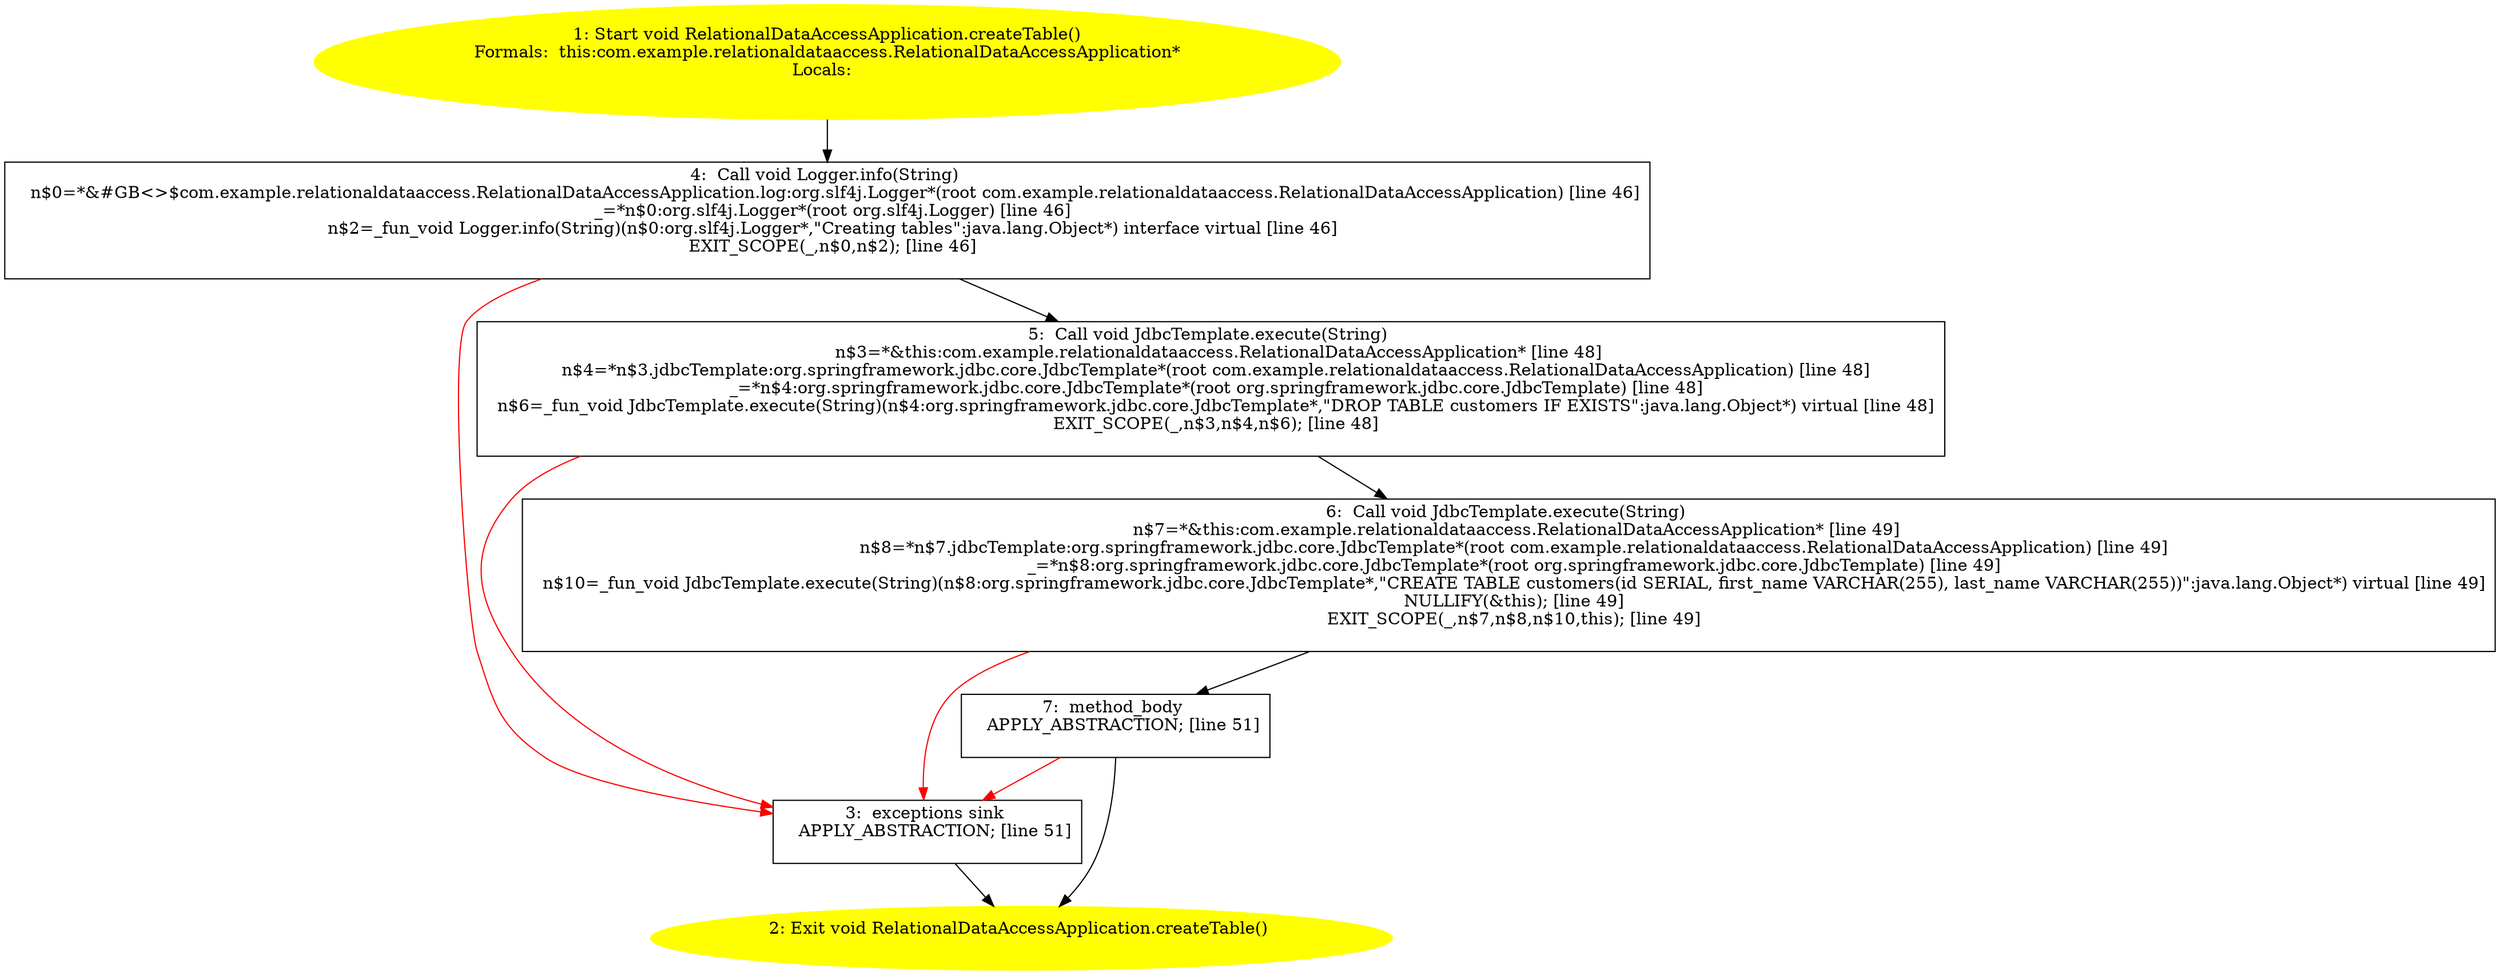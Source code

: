 /* @generated */
digraph cfg {
"com.example.relationaldataaccess.RelationalDataAccessApplication.createTable():void.cdd78ebb75b40ddc0b918dc92147af9a_1" [label="1: Start void RelationalDataAccessApplication.createTable()\nFormals:  this:com.example.relationaldataaccess.RelationalDataAccessApplication*\nLocals:  \n  " color=yellow style=filled]
	

	 "com.example.relationaldataaccess.RelationalDataAccessApplication.createTable():void.cdd78ebb75b40ddc0b918dc92147af9a_1" -> "com.example.relationaldataaccess.RelationalDataAccessApplication.createTable():void.cdd78ebb75b40ddc0b918dc92147af9a_4" ;
"com.example.relationaldataaccess.RelationalDataAccessApplication.createTable():void.cdd78ebb75b40ddc0b918dc92147af9a_2" [label="2: Exit void RelationalDataAccessApplication.createTable() \n  " color=yellow style=filled]
	

"com.example.relationaldataaccess.RelationalDataAccessApplication.createTable():void.cdd78ebb75b40ddc0b918dc92147af9a_3" [label="3:  exceptions sink \n   APPLY_ABSTRACTION; [line 51]\n " shape="box"]
	

	 "com.example.relationaldataaccess.RelationalDataAccessApplication.createTable():void.cdd78ebb75b40ddc0b918dc92147af9a_3" -> "com.example.relationaldataaccess.RelationalDataAccessApplication.createTable():void.cdd78ebb75b40ddc0b918dc92147af9a_2" ;
"com.example.relationaldataaccess.RelationalDataAccessApplication.createTable():void.cdd78ebb75b40ddc0b918dc92147af9a_4" [label="4:  Call void Logger.info(String) \n   n$0=*&#GB<>$com.example.relationaldataaccess.RelationalDataAccessApplication.log:org.slf4j.Logger*(root com.example.relationaldataaccess.RelationalDataAccessApplication) [line 46]\n  _=*n$0:org.slf4j.Logger*(root org.slf4j.Logger) [line 46]\n  n$2=_fun_void Logger.info(String)(n$0:org.slf4j.Logger*,\"Creating tables\":java.lang.Object*) interface virtual [line 46]\n  EXIT_SCOPE(_,n$0,n$2); [line 46]\n " shape="box"]
	

	 "com.example.relationaldataaccess.RelationalDataAccessApplication.createTable():void.cdd78ebb75b40ddc0b918dc92147af9a_4" -> "com.example.relationaldataaccess.RelationalDataAccessApplication.createTable():void.cdd78ebb75b40ddc0b918dc92147af9a_5" ;
	 "com.example.relationaldataaccess.RelationalDataAccessApplication.createTable():void.cdd78ebb75b40ddc0b918dc92147af9a_4" -> "com.example.relationaldataaccess.RelationalDataAccessApplication.createTable():void.cdd78ebb75b40ddc0b918dc92147af9a_3" [color="red" ];
"com.example.relationaldataaccess.RelationalDataAccessApplication.createTable():void.cdd78ebb75b40ddc0b918dc92147af9a_5" [label="5:  Call void JdbcTemplate.execute(String) \n   n$3=*&this:com.example.relationaldataaccess.RelationalDataAccessApplication* [line 48]\n  n$4=*n$3.jdbcTemplate:org.springframework.jdbc.core.JdbcTemplate*(root com.example.relationaldataaccess.RelationalDataAccessApplication) [line 48]\n  _=*n$4:org.springframework.jdbc.core.JdbcTemplate*(root org.springframework.jdbc.core.JdbcTemplate) [line 48]\n  n$6=_fun_void JdbcTemplate.execute(String)(n$4:org.springframework.jdbc.core.JdbcTemplate*,\"DROP TABLE customers IF EXISTS\":java.lang.Object*) virtual [line 48]\n  EXIT_SCOPE(_,n$3,n$4,n$6); [line 48]\n " shape="box"]
	

	 "com.example.relationaldataaccess.RelationalDataAccessApplication.createTable():void.cdd78ebb75b40ddc0b918dc92147af9a_5" -> "com.example.relationaldataaccess.RelationalDataAccessApplication.createTable():void.cdd78ebb75b40ddc0b918dc92147af9a_6" ;
	 "com.example.relationaldataaccess.RelationalDataAccessApplication.createTable():void.cdd78ebb75b40ddc0b918dc92147af9a_5" -> "com.example.relationaldataaccess.RelationalDataAccessApplication.createTable():void.cdd78ebb75b40ddc0b918dc92147af9a_3" [color="red" ];
"com.example.relationaldataaccess.RelationalDataAccessApplication.createTable():void.cdd78ebb75b40ddc0b918dc92147af9a_6" [label="6:  Call void JdbcTemplate.execute(String) \n   n$7=*&this:com.example.relationaldataaccess.RelationalDataAccessApplication* [line 49]\n  n$8=*n$7.jdbcTemplate:org.springframework.jdbc.core.JdbcTemplate*(root com.example.relationaldataaccess.RelationalDataAccessApplication) [line 49]\n  _=*n$8:org.springframework.jdbc.core.JdbcTemplate*(root org.springframework.jdbc.core.JdbcTemplate) [line 49]\n  n$10=_fun_void JdbcTemplate.execute(String)(n$8:org.springframework.jdbc.core.JdbcTemplate*,\"CREATE TABLE customers(id SERIAL, first_name VARCHAR(255), last_name VARCHAR(255))\":java.lang.Object*) virtual [line 49]\n  NULLIFY(&this); [line 49]\n  EXIT_SCOPE(_,n$7,n$8,n$10,this); [line 49]\n " shape="box"]
	

	 "com.example.relationaldataaccess.RelationalDataAccessApplication.createTable():void.cdd78ebb75b40ddc0b918dc92147af9a_6" -> "com.example.relationaldataaccess.RelationalDataAccessApplication.createTable():void.cdd78ebb75b40ddc0b918dc92147af9a_7" ;
	 "com.example.relationaldataaccess.RelationalDataAccessApplication.createTable():void.cdd78ebb75b40ddc0b918dc92147af9a_6" -> "com.example.relationaldataaccess.RelationalDataAccessApplication.createTable():void.cdd78ebb75b40ddc0b918dc92147af9a_3" [color="red" ];
"com.example.relationaldataaccess.RelationalDataAccessApplication.createTable():void.cdd78ebb75b40ddc0b918dc92147af9a_7" [label="7:  method_body \n   APPLY_ABSTRACTION; [line 51]\n " shape="box"]
	

	 "com.example.relationaldataaccess.RelationalDataAccessApplication.createTable():void.cdd78ebb75b40ddc0b918dc92147af9a_7" -> "com.example.relationaldataaccess.RelationalDataAccessApplication.createTable():void.cdd78ebb75b40ddc0b918dc92147af9a_2" ;
	 "com.example.relationaldataaccess.RelationalDataAccessApplication.createTable():void.cdd78ebb75b40ddc0b918dc92147af9a_7" -> "com.example.relationaldataaccess.RelationalDataAccessApplication.createTable():void.cdd78ebb75b40ddc0b918dc92147af9a_3" [color="red" ];
}

